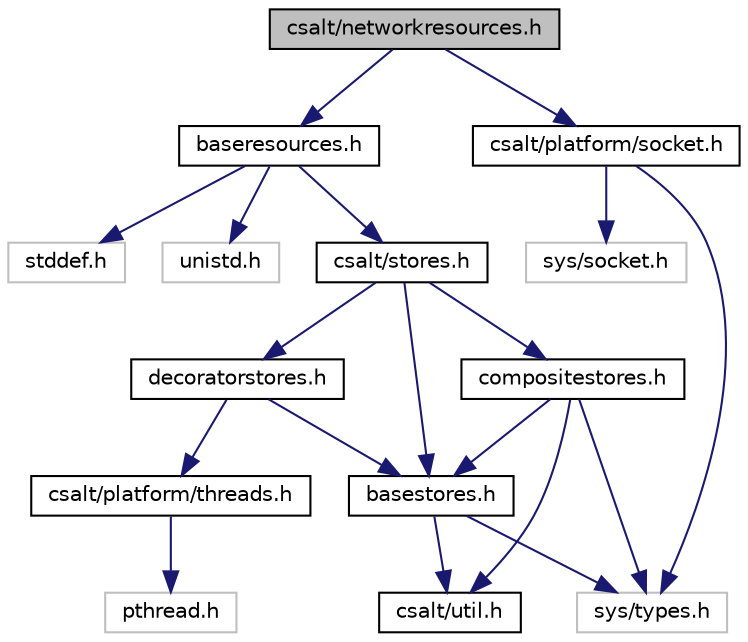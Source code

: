 digraph "csalt/networkresources.h"
{
 // LATEX_PDF_SIZE
  edge [fontname="Helvetica",fontsize="10",labelfontname="Helvetica",labelfontsize="10"];
  node [fontname="Helvetica",fontsize="10",shape=record];
  Node1 [label="csalt/networkresources.h",height=0.2,width=0.4,color="black", fillcolor="grey75", style="filled", fontcolor="black",tooltip="Provides resources for networking."];
  Node1 -> Node2 [color="midnightblue",fontsize="10",style="solid",fontname="Helvetica"];
  Node2 [label="baseresources.h",height=0.2,width=0.4,color="black", fillcolor="white", style="filled",URL="$baseresources_8h.html",tooltip="Provides an interface for resources with lifetimes."];
  Node2 -> Node3 [color="midnightblue",fontsize="10",style="solid",fontname="Helvetica"];
  Node3 [label="stddef.h",height=0.2,width=0.4,color="grey75", fillcolor="white", style="filled",tooltip=" "];
  Node2 -> Node4 [color="midnightblue",fontsize="10",style="solid",fontname="Helvetica"];
  Node4 [label="unistd.h",height=0.2,width=0.4,color="grey75", fillcolor="white", style="filled",tooltip=" "];
  Node2 -> Node5 [color="midnightblue",fontsize="10",style="solid",fontname="Helvetica"];
  Node5 [label="csalt/stores.h",height=0.2,width=0.4,color="black", fillcolor="white", style="filled",URL="$stores_8h_source.html",tooltip=" "];
  Node5 -> Node6 [color="midnightblue",fontsize="10",style="solid",fontname="Helvetica"];
  Node6 [label="basestores.h",height=0.2,width=0.4,color="black", fillcolor="white", style="filled",URL="$basestores_8h.html",tooltip="This file defines interfaces for anything which data can be written to or read from."];
  Node6 -> Node7 [color="midnightblue",fontsize="10",style="solid",fontname="Helvetica"];
  Node7 [label="sys/types.h",height=0.2,width=0.4,color="grey75", fillcolor="white", style="filled",tooltip=" "];
  Node6 -> Node8 [color="midnightblue",fontsize="10",style="solid",fontname="Helvetica"];
  Node8 [label="csalt/util.h",height=0.2,width=0.4,color="black", fillcolor="white", style="filled",URL="$util_8h.html",tooltip=" "];
  Node5 -> Node9 [color="midnightblue",fontsize="10",style="solid",fontname="Helvetica"];
  Node9 [label="compositestores.h",height=0.2,width=0.4,color="black", fillcolor="white", style="filled",URL="$compositestores_8h.html",tooltip="This file provides stores which define relationships between stores. Examples include csalt_store_pai..."];
  Node9 -> Node6 [color="midnightblue",fontsize="10",style="solid",fontname="Helvetica"];
  Node9 -> Node8 [color="midnightblue",fontsize="10",style="solid",fontname="Helvetica"];
  Node9 -> Node7 [color="midnightblue",fontsize="10",style="solid",fontname="Helvetica"];
  Node5 -> Node10 [color="midnightblue",fontsize="10",style="solid",fontname="Helvetica"];
  Node10 [label="decoratorstores.h",height=0.2,width=0.4,color="black", fillcolor="white", style="filled",URL="$decoratorstores_8h.html",tooltip="This file is responsible for providing decorator functions around csalt_stores."];
  Node10 -> Node6 [color="midnightblue",fontsize="10",style="solid",fontname="Helvetica"];
  Node10 -> Node11 [color="midnightblue",fontsize="10",style="solid",fontname="Helvetica"];
  Node11 [label="csalt/platform/threads.h",height=0.2,width=0.4,color="black", fillcolor="white", style="filled",URL="$threads_8h_source.html",tooltip=" "];
  Node11 -> Node12 [color="midnightblue",fontsize="10",style="solid",fontname="Helvetica"];
  Node12 [label="pthread.h",height=0.2,width=0.4,color="grey75", fillcolor="white", style="filled",tooltip=" "];
  Node1 -> Node13 [color="midnightblue",fontsize="10",style="solid",fontname="Helvetica"];
  Node13 [label="csalt/platform/socket.h",height=0.2,width=0.4,color="black", fillcolor="white", style="filled",URL="$socket_8h_source.html",tooltip=" "];
  Node13 -> Node7 [color="midnightblue",fontsize="10",style="solid",fontname="Helvetica"];
  Node13 -> Node14 [color="midnightblue",fontsize="10",style="solid",fontname="Helvetica"];
  Node14 [label="sys/socket.h",height=0.2,width=0.4,color="grey75", fillcolor="white", style="filled",tooltip=" "];
}

